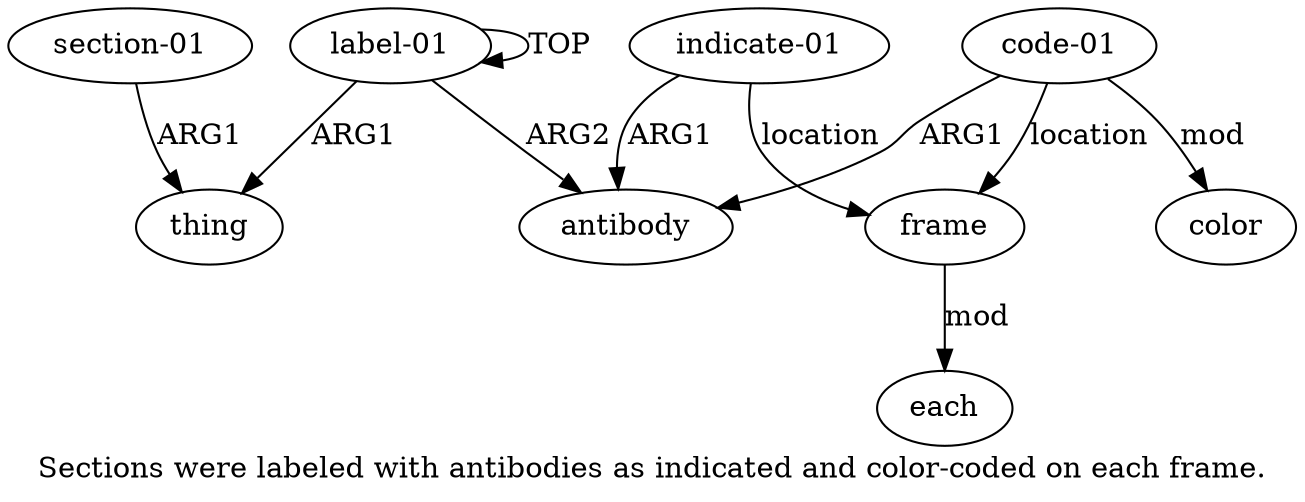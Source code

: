 digraph  {
	graph [label="Sections were labeled with antibodies as indicated and color-coded on each frame."];
	node [label="\N"];
	a1	 [color=black,
		gold_ind=1,
		gold_label=thing,
		label=thing,
		test_ind=1,
		test_label=thing];
	a0	 [color=black,
		gold_ind=0,
		gold_label="label-01",
		label="label-01",
		test_ind=0,
		test_label="label-01"];
	a0 -> a1 [key=0,
	color=black,
	gold_label=ARG1,
	label=ARG1,
	test_label=ARG1];
a0 -> a0 [key=0,
color=black,
gold_label=TOP,
label=TOP,
test_label=TOP];
a3 [color=black,
gold_ind=3,
gold_label=antibody,
label=antibody,
test_ind=3,
test_label=antibody];
a0 -> a3 [key=0,
color=black,
gold_label=ARG2,
label=ARG2,
test_label=ARG2];
a2 [color=black,
gold_ind=2,
gold_label="section-01",
label="section-01",
test_ind=2,
test_label="section-01"];
a2 -> a1 [key=0,
color=black,
gold_label=ARG1,
label=ARG1,
test_label=ARG1];
a5 [color=black,
gold_ind=5,
gold_label=frame,
label=frame,
test_ind=5,
test_label=frame];
a6 [color=black,
gold_ind=6,
gold_label=each,
label=each,
test_ind=6,
test_label=each];
a5 -> a6 [key=0,
color=black,
gold_label=mod,
label=mod,
test_label=mod];
a4 [color=black,
gold_ind=4,
gold_label="indicate-01",
label="indicate-01",
test_ind=4,
test_label="indicate-01"];
a4 -> a3 [key=0,
color=black,
gold_label=ARG1,
label=ARG1,
test_label=ARG1];
a4 -> a5 [key=0,
color=black,
gold_label=location,
label=location,
test_label=location];
a7 [color=black,
gold_ind=7,
gold_label="code-01",
label="code-01",
test_ind=7,
test_label="code-01"];
a7 -> a3 [key=0,
color=black,
gold_label=ARG1,
label=ARG1,
test_label=ARG1];
a7 -> a5 [key=0,
color=black,
gold_label=location,
label=location,
test_label=location];
a8 [color=black,
gold_ind=8,
gold_label=color,
label=color,
test_ind=8,
test_label=color];
a7 -> a8 [key=0,
color=black,
gold_label=mod,
label=mod,
test_label=mod];
}
